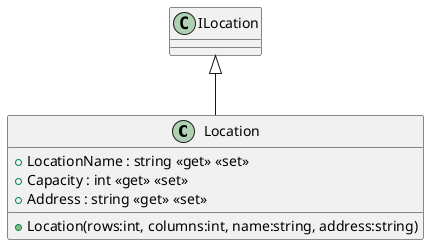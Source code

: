 @startuml
class Location {
    + LocationName : string <<get>> <<set>>
    + Capacity : int <<get>> <<set>>
    + Address : string <<get>> <<set>>
    + Location(rows:int, columns:int, name:string, address:string)
}
ILocation <|-- Location
@enduml
